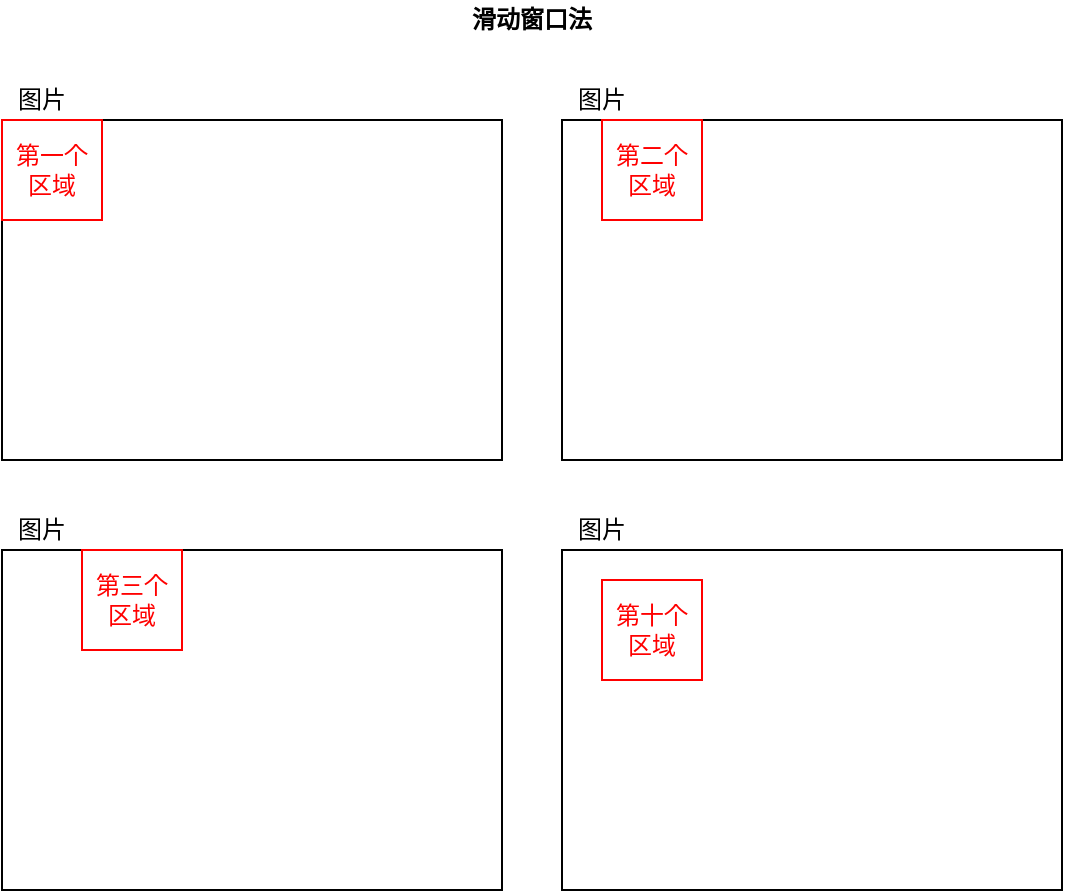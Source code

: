<mxfile version="13.6.2" type="device"><diagram id="tB4QVEFuBMHAUhfm222t" name="Page-1"><mxGraphModel dx="1102" dy="783" grid="1" gridSize="10" guides="1" tooltips="1" connect="1" arrows="1" fold="1" page="1" pageScale="1" pageWidth="827" pageHeight="1169" math="0" shadow="0"><root><mxCell id="0"/><mxCell id="1" parent="0"/><mxCell id="JcIZpeVO00AMG2oz_yrB-1" value="" style="rounded=0;whiteSpace=wrap;html=1;" vertex="1" parent="1"><mxGeometry x="120" y="200" width="250" height="170" as="geometry"/></mxCell><mxCell id="JcIZpeVO00AMG2oz_yrB-2" value="图片" style="text;html=1;strokeColor=none;fillColor=none;align=center;verticalAlign=middle;whiteSpace=wrap;rounded=0;" vertex="1" parent="1"><mxGeometry x="120" y="180" width="40" height="20" as="geometry"/></mxCell><mxCell id="JcIZpeVO00AMG2oz_yrB-3" value="第一个&lt;br&gt;区域" style="rounded=0;whiteSpace=wrap;html=1;strokeColor=#FF0000;fillColor=none;fontColor=#FF0000;" vertex="1" parent="1"><mxGeometry x="120" y="200" width="50" height="50" as="geometry"/></mxCell><mxCell id="JcIZpeVO00AMG2oz_yrB-16" value="" style="rounded=0;whiteSpace=wrap;html=1;" vertex="1" parent="1"><mxGeometry x="400" y="200" width="250" height="170" as="geometry"/></mxCell><mxCell id="JcIZpeVO00AMG2oz_yrB-17" value="图片" style="text;html=1;strokeColor=none;fillColor=none;align=center;verticalAlign=middle;whiteSpace=wrap;rounded=0;" vertex="1" parent="1"><mxGeometry x="400" y="180" width="40" height="20" as="geometry"/></mxCell><mxCell id="JcIZpeVO00AMG2oz_yrB-18" value="第二个&lt;br&gt;区域" style="rounded=0;whiteSpace=wrap;html=1;strokeColor=#FF0000;fillColor=none;fontColor=#FF0000;" vertex="1" parent="1"><mxGeometry x="420" y="200" width="50" height="50" as="geometry"/></mxCell><mxCell id="JcIZpeVO00AMG2oz_yrB-19" value="" style="rounded=0;whiteSpace=wrap;html=1;" vertex="1" parent="1"><mxGeometry x="120" y="415" width="250" height="170" as="geometry"/></mxCell><mxCell id="JcIZpeVO00AMG2oz_yrB-20" value="图片" style="text;html=1;strokeColor=none;fillColor=none;align=center;verticalAlign=middle;whiteSpace=wrap;rounded=0;" vertex="1" parent="1"><mxGeometry x="120" y="395" width="40" height="20" as="geometry"/></mxCell><mxCell id="JcIZpeVO00AMG2oz_yrB-21" value="第三个&lt;br&gt;区域" style="rounded=0;whiteSpace=wrap;html=1;strokeColor=#FF0000;fillColor=none;fontColor=#FF0000;" vertex="1" parent="1"><mxGeometry x="160" y="415" width="50" height="50" as="geometry"/></mxCell><mxCell id="JcIZpeVO00AMG2oz_yrB-22" value="" style="rounded=0;whiteSpace=wrap;html=1;" vertex="1" parent="1"><mxGeometry x="400" y="415" width="250" height="170" as="geometry"/></mxCell><mxCell id="JcIZpeVO00AMG2oz_yrB-23" value="图片" style="text;html=1;strokeColor=none;fillColor=none;align=center;verticalAlign=middle;whiteSpace=wrap;rounded=0;" vertex="1" parent="1"><mxGeometry x="400" y="395" width="40" height="20" as="geometry"/></mxCell><mxCell id="JcIZpeVO00AMG2oz_yrB-24" value="第十个&lt;br&gt;区域" style="rounded=0;whiteSpace=wrap;html=1;strokeColor=#FF0000;fillColor=none;fontColor=#FF0000;" vertex="1" parent="1"><mxGeometry x="420" y="430" width="50" height="50" as="geometry"/></mxCell><mxCell id="JcIZpeVO00AMG2oz_yrB-25" value="滑动窗口法" style="text;html=1;strokeColor=none;fillColor=none;align=center;verticalAlign=middle;whiteSpace=wrap;rounded=0;fontStyle=1" vertex="1" parent="1"><mxGeometry x="120" y="140" width="530" height="20" as="geometry"/></mxCell></root></mxGraphModel></diagram></mxfile>